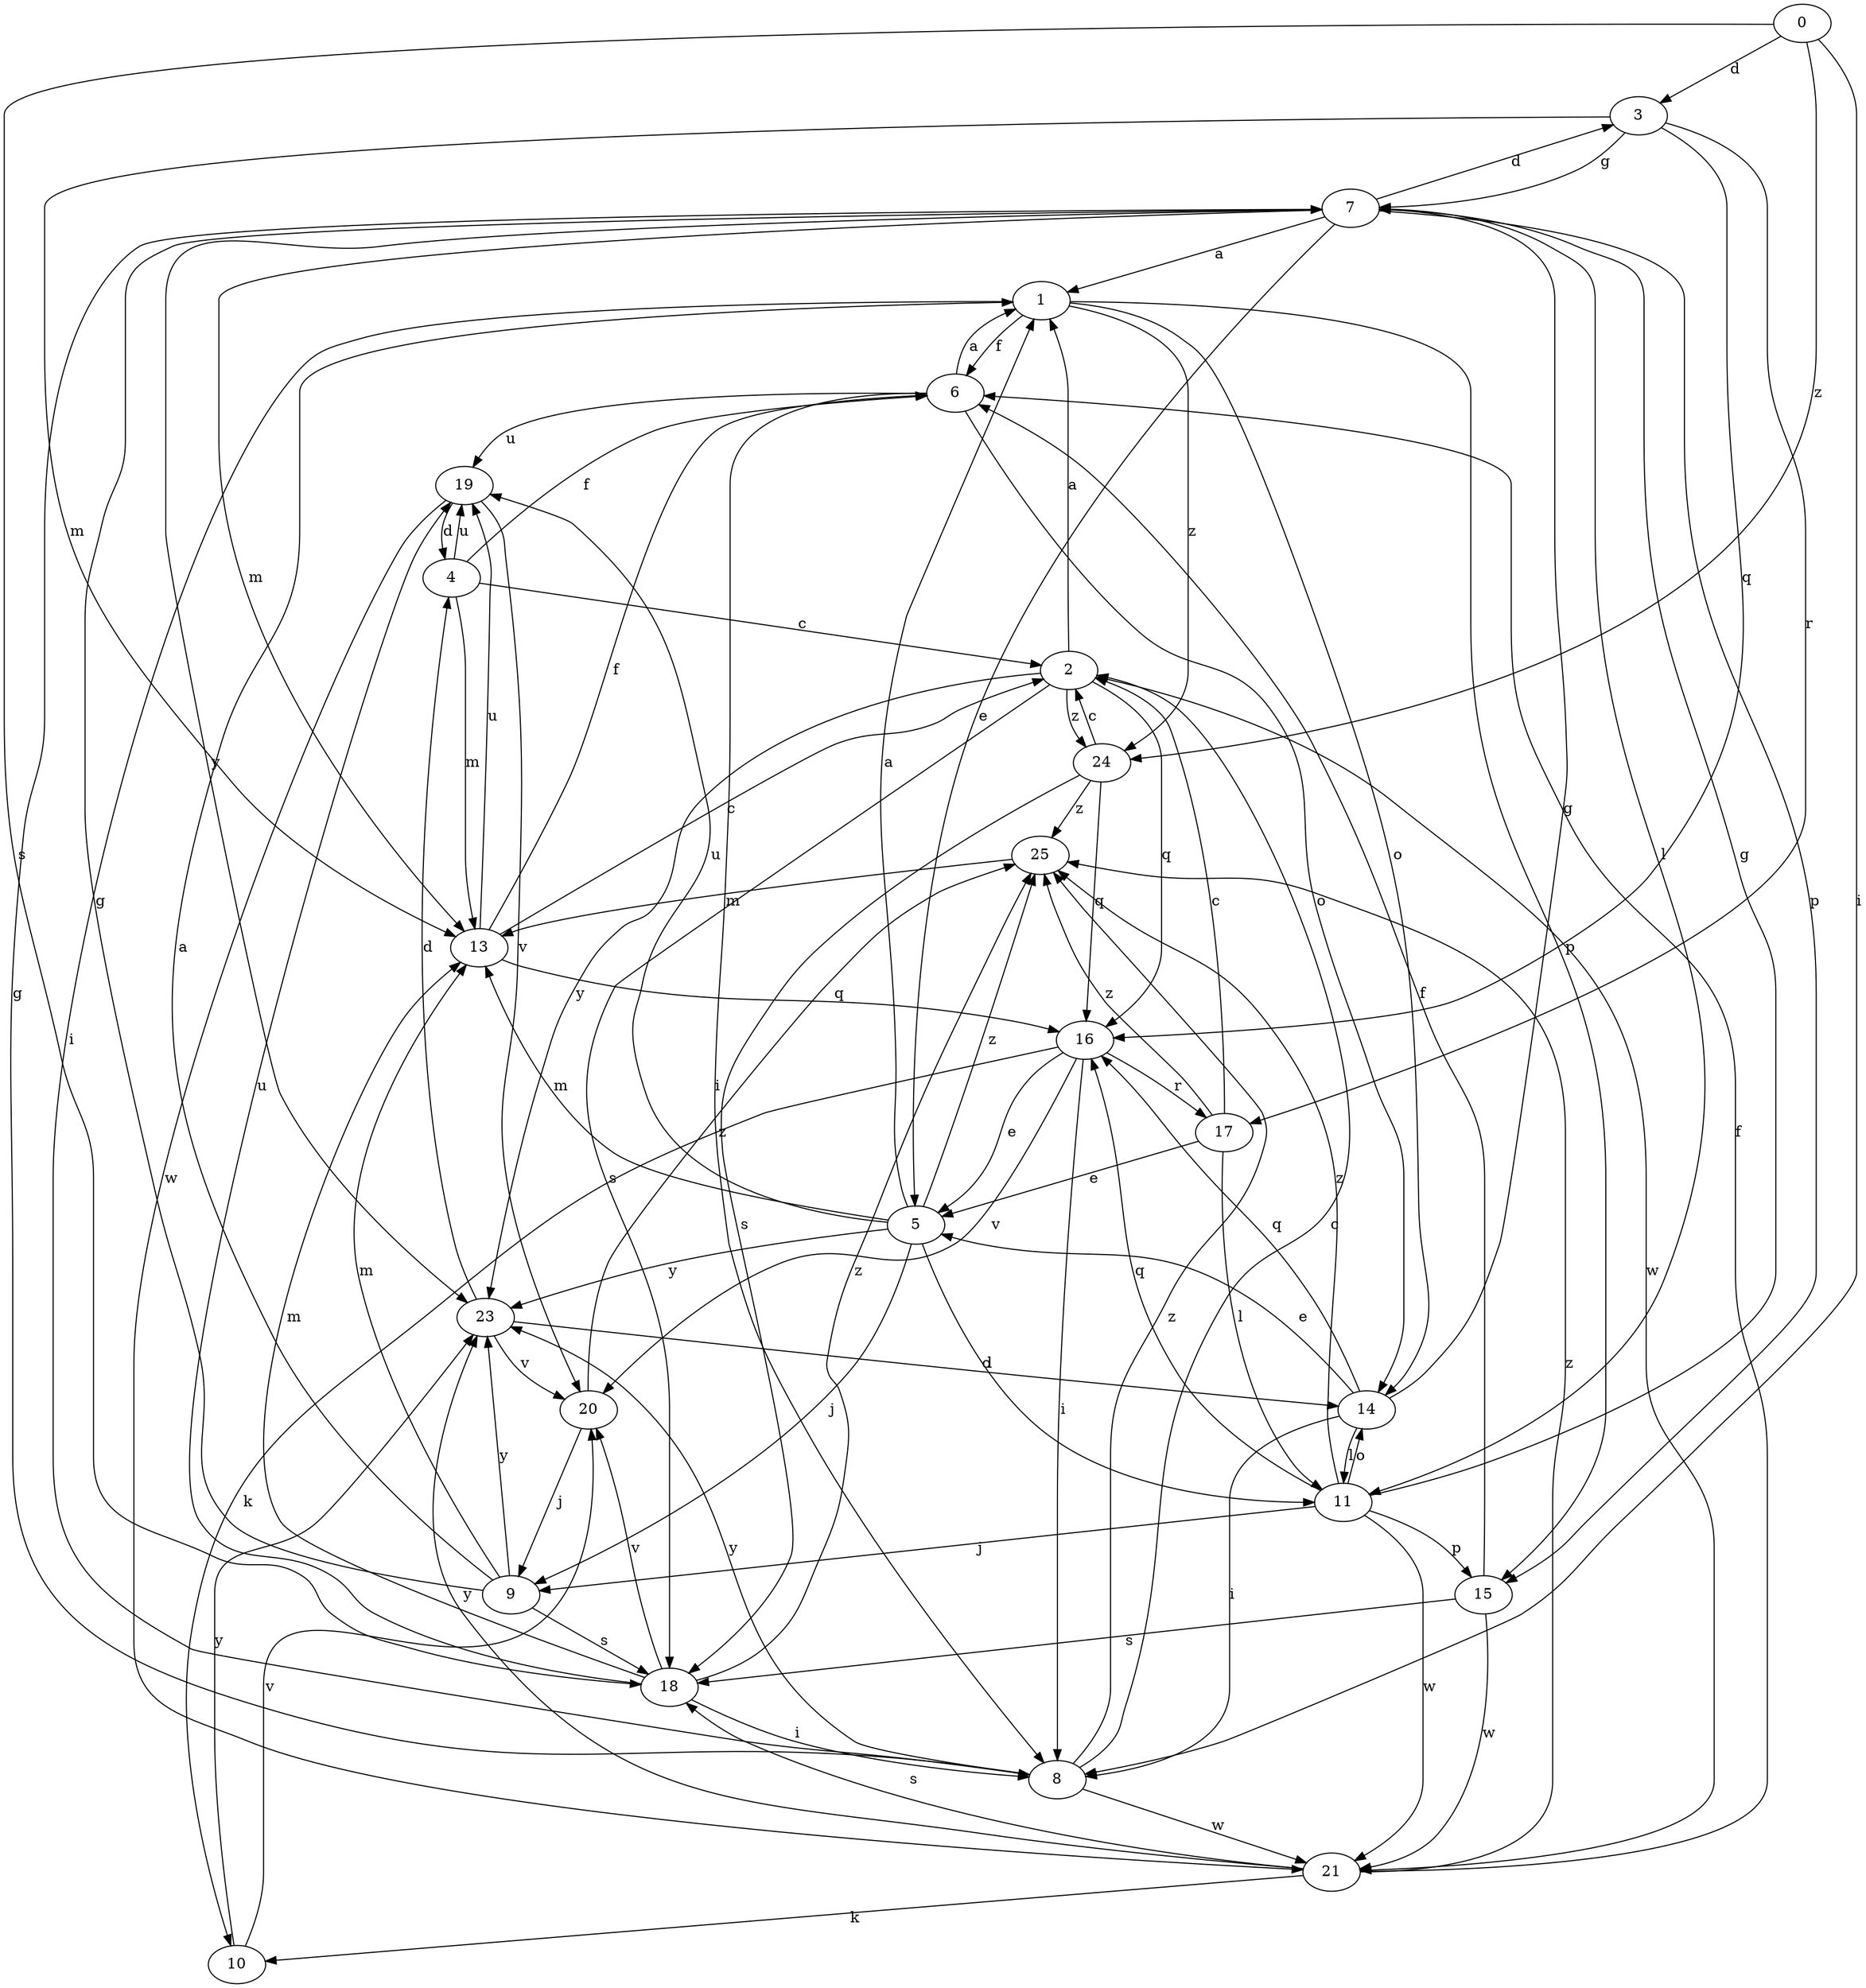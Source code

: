 strict digraph  {
0;
1;
2;
3;
4;
5;
6;
7;
8;
9;
10;
11;
13;
14;
15;
16;
17;
18;
19;
20;
21;
23;
24;
25;
0 -> 3  [label=d];
0 -> 8  [label=i];
0 -> 18  [label=s];
0 -> 24  [label=z];
1 -> 6  [label=f];
1 -> 8  [label=i];
1 -> 14  [label=o];
1 -> 15  [label=p];
1 -> 24  [label=z];
2 -> 1  [label=a];
2 -> 16  [label=q];
2 -> 18  [label=s];
2 -> 21  [label=w];
2 -> 23  [label=y];
2 -> 24  [label=z];
3 -> 7  [label=g];
3 -> 13  [label=m];
3 -> 16  [label=q];
3 -> 17  [label=r];
4 -> 2  [label=c];
4 -> 6  [label=f];
4 -> 13  [label=m];
4 -> 19  [label=u];
5 -> 1  [label=a];
5 -> 9  [label=j];
5 -> 11  [label=l];
5 -> 13  [label=m];
5 -> 19  [label=u];
5 -> 23  [label=y];
5 -> 25  [label=z];
6 -> 1  [label=a];
6 -> 8  [label=i];
6 -> 14  [label=o];
6 -> 19  [label=u];
7 -> 1  [label=a];
7 -> 3  [label=d];
7 -> 5  [label=e];
7 -> 11  [label=l];
7 -> 13  [label=m];
7 -> 15  [label=p];
7 -> 23  [label=y];
8 -> 2  [label=c];
8 -> 7  [label=g];
8 -> 21  [label=w];
8 -> 23  [label=y];
8 -> 25  [label=z];
9 -> 1  [label=a];
9 -> 7  [label=g];
9 -> 13  [label=m];
9 -> 18  [label=s];
9 -> 23  [label=y];
10 -> 20  [label=v];
10 -> 23  [label=y];
11 -> 7  [label=g];
11 -> 9  [label=j];
11 -> 14  [label=o];
11 -> 15  [label=p];
11 -> 16  [label=q];
11 -> 21  [label=w];
11 -> 25  [label=z];
13 -> 2  [label=c];
13 -> 6  [label=f];
13 -> 16  [label=q];
13 -> 19  [label=u];
14 -> 5  [label=e];
14 -> 7  [label=g];
14 -> 8  [label=i];
14 -> 11  [label=l];
14 -> 16  [label=q];
15 -> 6  [label=f];
15 -> 18  [label=s];
15 -> 21  [label=w];
16 -> 5  [label=e];
16 -> 8  [label=i];
16 -> 10  [label=k];
16 -> 17  [label=r];
16 -> 20  [label=v];
17 -> 2  [label=c];
17 -> 5  [label=e];
17 -> 11  [label=l];
17 -> 25  [label=z];
18 -> 8  [label=i];
18 -> 13  [label=m];
18 -> 19  [label=u];
18 -> 20  [label=v];
18 -> 25  [label=z];
19 -> 4  [label=d];
19 -> 20  [label=v];
19 -> 21  [label=w];
20 -> 9  [label=j];
20 -> 25  [label=z];
21 -> 6  [label=f];
21 -> 10  [label=k];
21 -> 18  [label=s];
21 -> 23  [label=y];
21 -> 25  [label=z];
23 -> 4  [label=d];
23 -> 14  [label=o];
23 -> 20  [label=v];
24 -> 2  [label=c];
24 -> 16  [label=q];
24 -> 18  [label=s];
24 -> 25  [label=z];
25 -> 13  [label=m];
}
